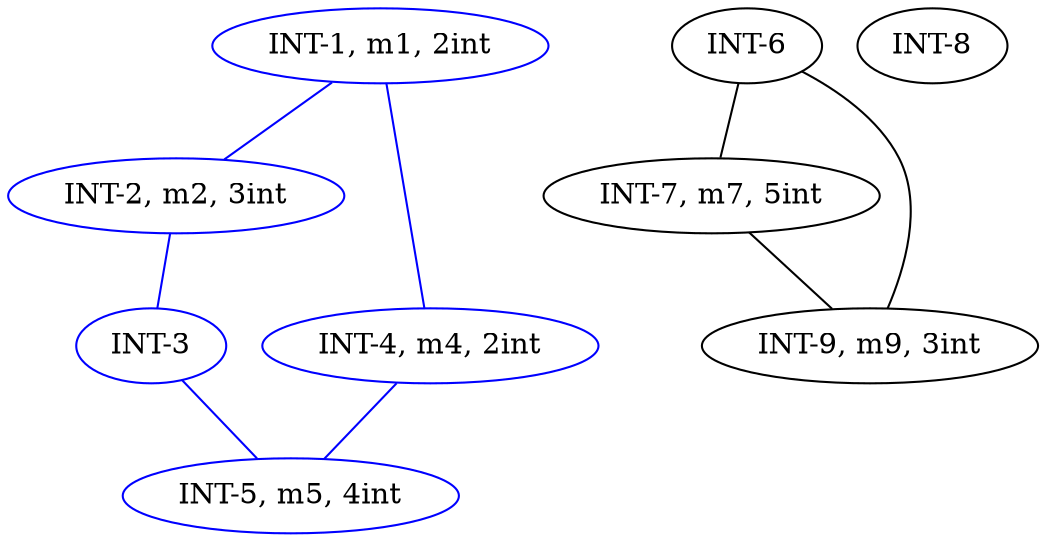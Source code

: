 strict graph G {
  1 [ color="blue" label="INT-1, m1, 2int" ];
  2 [ color="blue" label="INT-2, m2, 3int" ];
  3 [ color="blue" label="INT-3" ];
  4 [ color="blue" label="INT-4, m4, 2int" ];
  5 [ color="blue" label="INT-5, m5, 4int" ];
  6 [ color="black" label="INT-6" ];
  7 [ color="black" label="INT-7, m7, 5int" ];
  8 [ color="black" label="INT-8" ];
  9 [ color="black" label="INT-9, m9, 3int" ];
  1 -- 2 [ color="blue" ];
  1 -- 4 [ color="blue" ];
  4 -- 5 [ color="blue" ];
  6 -- 9 [ color="black" ];
  6 -- 7 [ color="black" ];
  7 -- 9 [ color="black" ];
  2 -- 3 [ color="blue" ];
  3 -- 5 [ color="blue" ];
}

